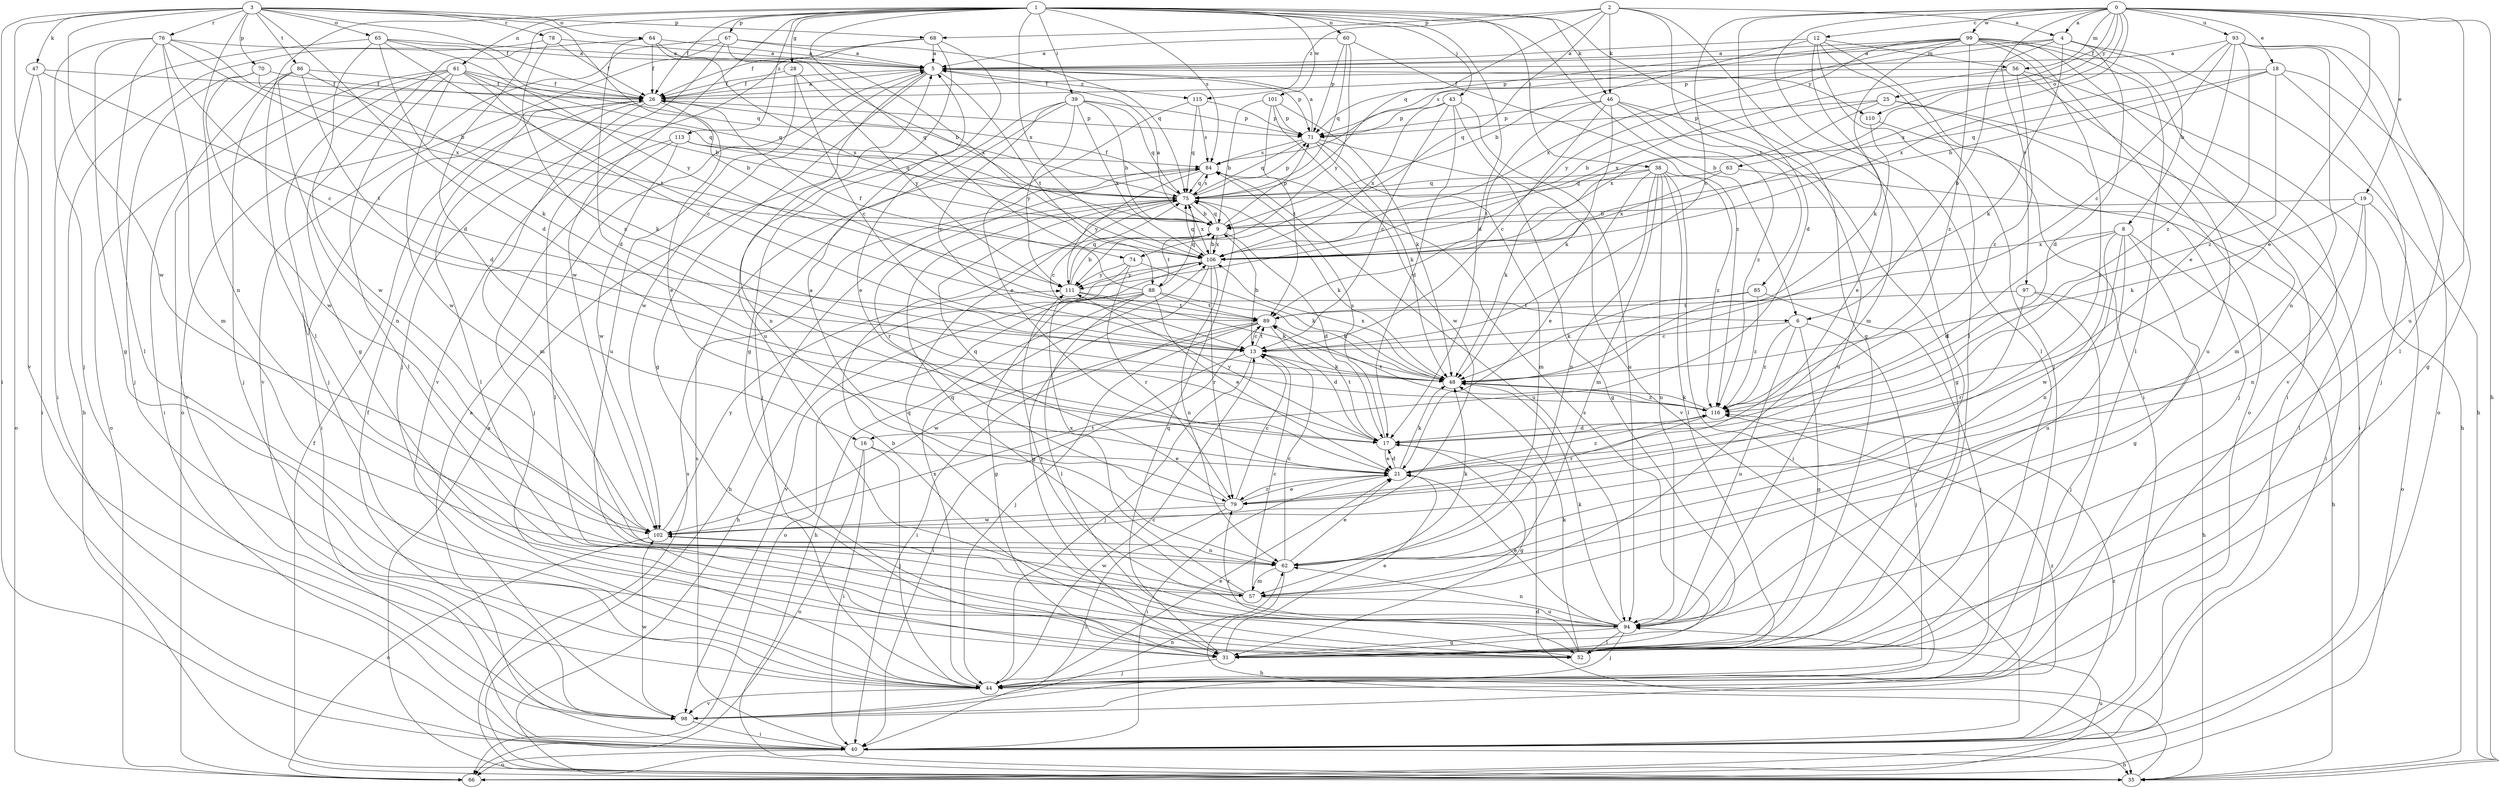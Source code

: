 strict digraph  {
0;
1;
2;
3;
4;
5;
6;
8;
9;
12;
13;
16;
17;
18;
19;
21;
25;
26;
28;
31;
35;
38;
39;
40;
43;
44;
46;
47;
48;
52;
56;
57;
60;
61;
62;
63;
64;
65;
66;
67;
68;
70;
71;
74;
75;
76;
78;
79;
84;
85;
86;
88;
89;
93;
94;
97;
98;
99;
101;
102;
106;
110;
111;
113;
115;
116;
0 -> 4  [label=a];
0 -> 12  [label=c];
0 -> 13  [label=c];
0 -> 16  [label=d];
0 -> 18  [label=e];
0 -> 19  [label=e];
0 -> 21  [label=e];
0 -> 25  [label=f];
0 -> 35  [label=h];
0 -> 52  [label=l];
0 -> 56  [label=m];
0 -> 63  [label=o];
0 -> 93  [label=u];
0 -> 94  [label=u];
0 -> 97  [label=v];
0 -> 99  [label=w];
0 -> 106  [label=x];
0 -> 110  [label=y];
1 -> 6  [label=b];
1 -> 16  [label=d];
1 -> 17  [label=d];
1 -> 26  [label=f];
1 -> 28  [label=g];
1 -> 31  [label=g];
1 -> 38  [label=i];
1 -> 39  [label=i];
1 -> 43  [label=j];
1 -> 46  [label=k];
1 -> 52  [label=l];
1 -> 60  [label=n];
1 -> 61  [label=n];
1 -> 67  [label=p];
1 -> 74  [label=q];
1 -> 84  [label=s];
1 -> 101  [label=w];
1 -> 102  [label=w];
1 -> 106  [label=x];
1 -> 113  [label=z];
2 -> 4  [label=a];
2 -> 46  [label=k];
2 -> 52  [label=l];
2 -> 68  [label=p];
2 -> 74  [label=q];
2 -> 75  [label=q];
2 -> 85  [label=t];
2 -> 115  [label=z];
3 -> 6  [label=b];
3 -> 17  [label=d];
3 -> 26  [label=f];
3 -> 40  [label=i];
3 -> 47  [label=k];
3 -> 62  [label=n];
3 -> 64  [label=o];
3 -> 65  [label=o];
3 -> 68  [label=p];
3 -> 70  [label=p];
3 -> 76  [label=r];
3 -> 78  [label=r];
3 -> 86  [label=t];
3 -> 98  [label=v];
3 -> 102  [label=w];
4 -> 5  [label=a];
4 -> 6  [label=b];
4 -> 8  [label=b];
4 -> 17  [label=d];
4 -> 35  [label=h];
4 -> 48  [label=k];
4 -> 71  [label=p];
5 -> 26  [label=f];
5 -> 31  [label=g];
5 -> 62  [label=n];
5 -> 71  [label=p];
5 -> 88  [label=t];
5 -> 102  [label=w];
5 -> 110  [label=y];
5 -> 115  [label=z];
6 -> 13  [label=c];
6 -> 31  [label=g];
6 -> 44  [label=j];
6 -> 94  [label=u];
6 -> 116  [label=z];
8 -> 17  [label=d];
8 -> 31  [label=g];
8 -> 35  [label=h];
8 -> 62  [label=n];
8 -> 94  [label=u];
8 -> 102  [label=w];
8 -> 106  [label=x];
9 -> 5  [label=a];
9 -> 17  [label=d];
9 -> 71  [label=p];
9 -> 75  [label=q];
9 -> 88  [label=t];
9 -> 106  [label=x];
12 -> 5  [label=a];
12 -> 9  [label=b];
12 -> 40  [label=i];
12 -> 44  [label=j];
12 -> 52  [label=l];
12 -> 56  [label=m];
12 -> 57  [label=m];
13 -> 9  [label=b];
13 -> 40  [label=i];
13 -> 44  [label=j];
13 -> 48  [label=k];
13 -> 89  [label=t];
16 -> 21  [label=e];
16 -> 40  [label=i];
16 -> 44  [label=j];
16 -> 66  [label=o];
17 -> 21  [label=e];
17 -> 31  [label=g];
17 -> 84  [label=s];
17 -> 89  [label=t];
17 -> 111  [label=y];
18 -> 9  [label=b];
18 -> 26  [label=f];
18 -> 31  [label=g];
18 -> 44  [label=j];
18 -> 75  [label=q];
18 -> 116  [label=z];
19 -> 9  [label=b];
19 -> 48  [label=k];
19 -> 52  [label=l];
19 -> 62  [label=n];
19 -> 66  [label=o];
21 -> 17  [label=d];
21 -> 40  [label=i];
21 -> 48  [label=k];
21 -> 79  [label=r];
21 -> 116  [label=z];
25 -> 9  [label=b];
25 -> 40  [label=i];
25 -> 57  [label=m];
25 -> 71  [label=p];
25 -> 106  [label=x];
26 -> 5  [label=a];
26 -> 21  [label=e];
26 -> 40  [label=i];
26 -> 52  [label=l];
26 -> 57  [label=m];
26 -> 71  [label=p];
28 -> 13  [label=c];
28 -> 26  [label=f];
28 -> 94  [label=u];
28 -> 111  [label=y];
31 -> 21  [label=e];
31 -> 44  [label=j];
31 -> 75  [label=q];
31 -> 84  [label=s];
35 -> 5  [label=a];
35 -> 17  [label=d];
35 -> 26  [label=f];
35 -> 84  [label=s];
38 -> 21  [label=e];
38 -> 40  [label=i];
38 -> 48  [label=k];
38 -> 52  [label=l];
38 -> 57  [label=m];
38 -> 62  [label=n];
38 -> 75  [label=q];
38 -> 94  [label=u];
38 -> 116  [label=z];
39 -> 9  [label=b];
39 -> 13  [label=c];
39 -> 21  [label=e];
39 -> 44  [label=j];
39 -> 71  [label=p];
39 -> 75  [label=q];
39 -> 106  [label=x];
39 -> 111  [label=y];
40 -> 5  [label=a];
40 -> 35  [label=h];
40 -> 66  [label=o];
40 -> 84  [label=s];
40 -> 116  [label=z];
43 -> 13  [label=c];
43 -> 17  [label=d];
43 -> 71  [label=p];
43 -> 94  [label=u];
43 -> 98  [label=v];
43 -> 106  [label=x];
44 -> 13  [label=c];
44 -> 21  [label=e];
44 -> 98  [label=v];
44 -> 106  [label=x];
46 -> 13  [label=c];
46 -> 31  [label=g];
46 -> 48  [label=k];
46 -> 71  [label=p];
46 -> 89  [label=t];
46 -> 94  [label=u];
46 -> 116  [label=z];
47 -> 26  [label=f];
47 -> 40  [label=i];
47 -> 66  [label=o];
47 -> 89  [label=t];
48 -> 106  [label=x];
48 -> 116  [label=z];
52 -> 9  [label=b];
52 -> 48  [label=k];
52 -> 79  [label=r];
56 -> 26  [label=f];
56 -> 35  [label=h];
56 -> 94  [label=u];
56 -> 106  [label=x];
56 -> 116  [label=z];
57 -> 13  [label=c];
57 -> 75  [label=q];
57 -> 94  [label=u];
57 -> 102  [label=w];
57 -> 106  [label=x];
60 -> 5  [label=a];
60 -> 71  [label=p];
60 -> 75  [label=q];
60 -> 111  [label=y];
60 -> 116  [label=z];
61 -> 9  [label=b];
61 -> 13  [label=c];
61 -> 26  [label=f];
61 -> 44  [label=j];
61 -> 52  [label=l];
61 -> 66  [label=o];
61 -> 75  [label=q];
61 -> 98  [label=v];
61 -> 102  [label=w];
62 -> 13  [label=c];
62 -> 21  [label=e];
62 -> 35  [label=h];
62 -> 48  [label=k];
62 -> 57  [label=m];
63 -> 40  [label=i];
63 -> 75  [label=q];
63 -> 106  [label=x];
64 -> 5  [label=a];
64 -> 9  [label=b];
64 -> 17  [label=d];
64 -> 26  [label=f];
64 -> 31  [label=g];
64 -> 106  [label=x];
65 -> 5  [label=a];
65 -> 40  [label=i];
65 -> 48  [label=k];
65 -> 75  [label=q];
65 -> 89  [label=t];
65 -> 102  [label=w];
65 -> 111  [label=y];
66 -> 94  [label=u];
67 -> 5  [label=a];
67 -> 44  [label=j];
67 -> 66  [label=o];
67 -> 75  [label=q];
67 -> 98  [label=v];
67 -> 106  [label=x];
68 -> 5  [label=a];
68 -> 26  [label=f];
68 -> 31  [label=g];
68 -> 94  [label=u];
68 -> 98  [label=v];
70 -> 26  [label=f];
70 -> 44  [label=j];
70 -> 75  [label=q];
70 -> 102  [label=w];
71 -> 5  [label=a];
71 -> 31  [label=g];
71 -> 48  [label=k];
71 -> 57  [label=m];
71 -> 75  [label=q];
71 -> 84  [label=s];
74 -> 35  [label=h];
74 -> 48  [label=k];
74 -> 79  [label=r];
74 -> 111  [label=y];
75 -> 9  [label=b];
75 -> 13  [label=c];
75 -> 26  [label=f];
75 -> 35  [label=h];
75 -> 48  [label=k];
75 -> 71  [label=p];
75 -> 84  [label=s];
75 -> 106  [label=x];
76 -> 5  [label=a];
76 -> 9  [label=b];
76 -> 13  [label=c];
76 -> 31  [label=g];
76 -> 44  [label=j];
76 -> 52  [label=l];
76 -> 57  [label=m];
76 -> 106  [label=x];
78 -> 5  [label=a];
78 -> 26  [label=f];
78 -> 35  [label=h];
78 -> 116  [label=z];
79 -> 5  [label=a];
79 -> 13  [label=c];
79 -> 21  [label=e];
79 -> 40  [label=i];
79 -> 75  [label=q];
79 -> 102  [label=w];
84 -> 75  [label=q];
84 -> 79  [label=r];
84 -> 94  [label=u];
84 -> 111  [label=y];
85 -> 44  [label=j];
85 -> 48  [label=k];
85 -> 89  [label=t];
85 -> 116  [label=z];
86 -> 17  [label=d];
86 -> 26  [label=f];
86 -> 40  [label=i];
86 -> 44  [label=j];
86 -> 48  [label=k];
86 -> 62  [label=n];
88 -> 21  [label=e];
88 -> 26  [label=f];
88 -> 31  [label=g];
88 -> 35  [label=h];
88 -> 48  [label=k];
88 -> 52  [label=l];
88 -> 66  [label=o];
88 -> 75  [label=q];
88 -> 89  [label=t];
89 -> 13  [label=c];
89 -> 17  [label=d];
89 -> 40  [label=i];
89 -> 44  [label=j];
89 -> 102  [label=w];
93 -> 5  [label=a];
93 -> 13  [label=c];
93 -> 21  [label=e];
93 -> 52  [label=l];
93 -> 62  [label=n];
93 -> 66  [label=o];
93 -> 106  [label=x];
93 -> 116  [label=z];
94 -> 21  [label=e];
94 -> 31  [label=g];
94 -> 44  [label=j];
94 -> 48  [label=k];
94 -> 52  [label=l];
94 -> 62  [label=n];
94 -> 75  [label=q];
94 -> 111  [label=y];
97 -> 35  [label=h];
97 -> 44  [label=j];
97 -> 79  [label=r];
97 -> 89  [label=t];
98 -> 26  [label=f];
98 -> 40  [label=i];
98 -> 62  [label=n];
98 -> 102  [label=w];
98 -> 116  [label=z];
99 -> 5  [label=a];
99 -> 40  [label=i];
99 -> 48  [label=k];
99 -> 52  [label=l];
99 -> 66  [label=o];
99 -> 71  [label=p];
99 -> 79  [label=r];
99 -> 84  [label=s];
99 -> 98  [label=v];
99 -> 106  [label=x];
99 -> 111  [label=y];
99 -> 116  [label=z];
101 -> 9  [label=b];
101 -> 48  [label=k];
101 -> 71  [label=p];
101 -> 89  [label=t];
101 -> 102  [label=w];
102 -> 62  [label=n];
102 -> 66  [label=o];
102 -> 89  [label=t];
102 -> 111  [label=y];
106 -> 9  [label=b];
106 -> 31  [label=g];
106 -> 62  [label=n];
106 -> 75  [label=q];
106 -> 79  [label=r];
106 -> 98  [label=v];
106 -> 111  [label=y];
110 -> 21  [label=e];
110 -> 44  [label=j];
111 -> 9  [label=b];
111 -> 48  [label=k];
111 -> 75  [label=q];
111 -> 89  [label=t];
113 -> 44  [label=j];
113 -> 52  [label=l];
113 -> 75  [label=q];
113 -> 84  [label=s];
113 -> 102  [label=w];
115 -> 21  [label=e];
115 -> 71  [label=p];
115 -> 75  [label=q];
115 -> 84  [label=s];
116 -> 17  [label=d];
116 -> 48  [label=k];
116 -> 79  [label=r];
116 -> 89  [label=t];
}
